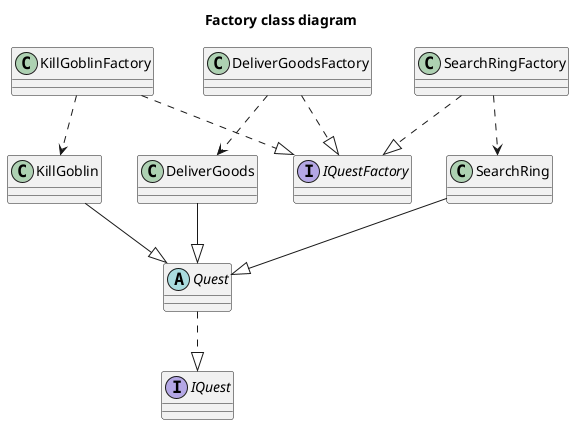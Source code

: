 @startuml
title Factory class diagram
interface IQuest
interface IQuestFactory

abstract class Quest
class KillGoblin
class DeliverGoods
class SearchRing

class KillGoblinFactory
class DeliverGoodsFactory
class SearchRingFactory

Quest..|>IQuest
KillGoblin--|> Quest
DeliverGoods --|> Quest
SearchRing --|> Quest

KillGoblinFactory ..|> IQuestFactory
DeliverGoodsFactory ..|> IQuestFactory
SearchRingFactory ..|> IQuestFactory

KillGoblinFactory ..> KillGoblin
DeliverGoodsFactory ..> DeliverGoods
SearchRingFactory ..> SearchRing



@enduml

@startuml
title Static Factory Class Diagram
interface IQuest
interface IQuestFactory

abstract class Quest
class KillGoblin
class DeliverGoods

class StaticQuestFactory

Quest ..|> IQuest
StaticQuestFactory ..|> IQuestFactory

KillGoblin --|> Quest
DeliverGoods --|> Quest

StaticQuestFactory ..> KillGoblin
StaticQuestFactory ..> DeliverGoods
@enduml